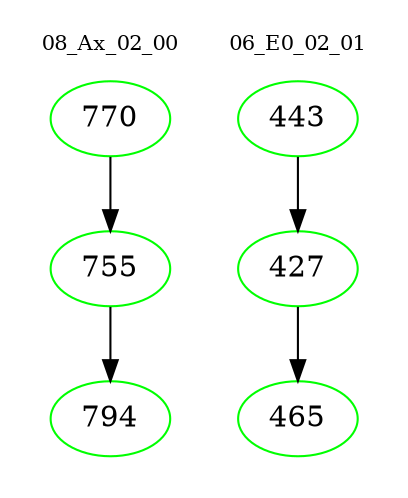 digraph{
subgraph cluster_0 {
color = white
label = "08_Ax_02_00";
fontsize=10;
T0_770 [label="770", color="green"]
T0_770 -> T0_755 [color="black"]
T0_755 [label="755", color="green"]
T0_755 -> T0_794 [color="black"]
T0_794 [label="794", color="green"]
}
subgraph cluster_1 {
color = white
label = "06_E0_02_01";
fontsize=10;
T1_443 [label="443", color="green"]
T1_443 -> T1_427 [color="black"]
T1_427 [label="427", color="green"]
T1_427 -> T1_465 [color="black"]
T1_465 [label="465", color="green"]
}
}
